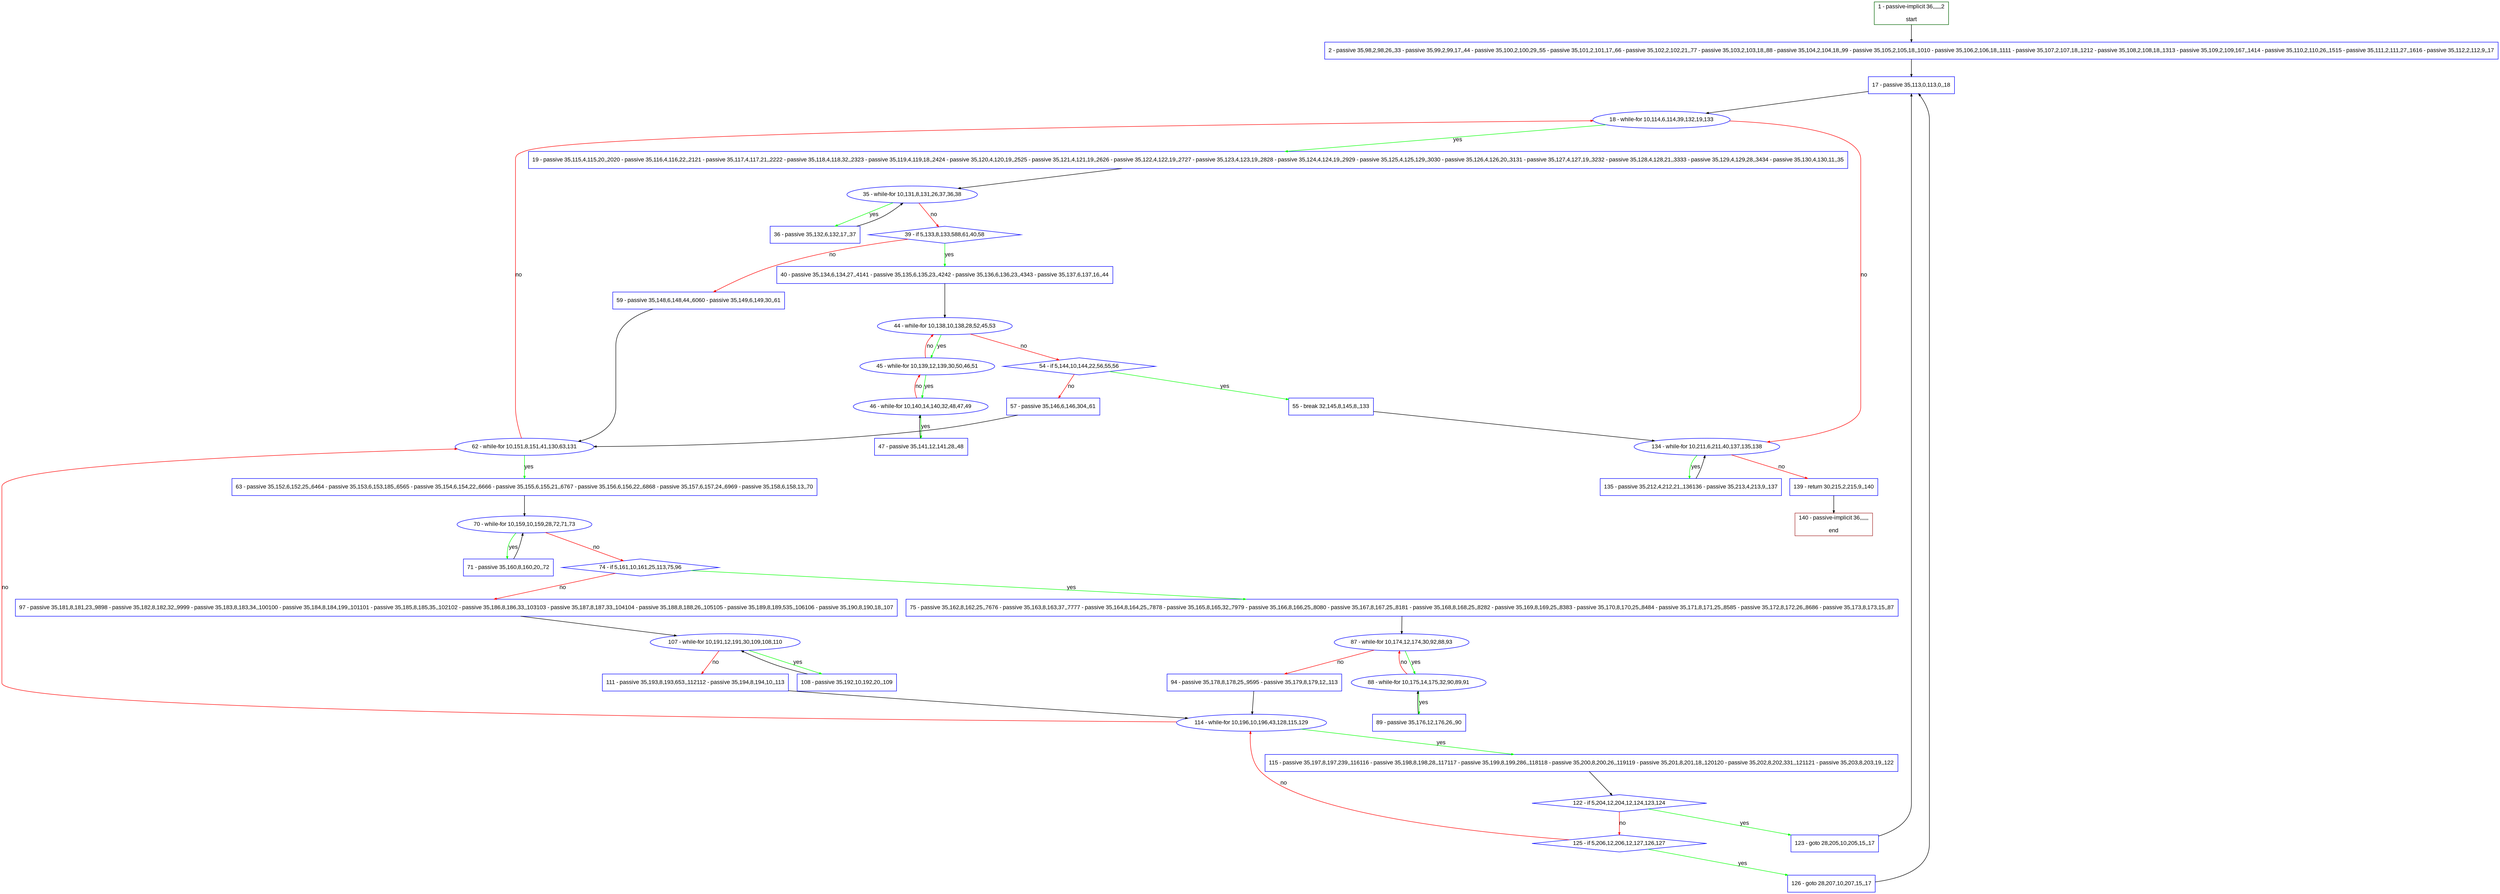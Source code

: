 digraph "" {
  graph [pack="true", label="", fontsize="12", packmode="clust", fontname="Arial", fillcolor="#FFFFCC", bgcolor="white", style="rounded,filled", compound="true"];
  node [node_initialized="no", label="", color="grey", fontsize="12", fillcolor="white", fontname="Arial", style="filled", shape="rectangle", compound="true", fixedsize="false"];
  edge [fontcolor="black", arrowhead="normal", arrowtail="none", arrowsize="0.5", ltail="", label="", color="black", fontsize="12", lhead="", fontname="Arial", dir="forward", compound="true"];
  __N1 [label="2 - passive 35,98,2,98,26,,33 - passive 35,99,2,99,17,,44 - passive 35,100,2,100,29,,55 - passive 35,101,2,101,17,,66 - passive 35,102,2,102,21,,77 - passive 35,103,2,103,18,,88 - passive 35,104,2,104,18,,99 - passive 35,105,2,105,18,,1010 - passive 35,106,2,106,18,,1111 - passive 35,107,2,107,18,,1212 - passive 35,108,2,108,18,,1313 - passive 35,109,2,109,167,,1414 - passive 35,110,2,110,26,,1515 - passive 35,111,2,111,27,,1616 - passive 35,112,2,112,9,,17", color="#0000ff", fillcolor="#ffffff", style="filled", shape="box"];
  __N2 [label="1 - passive-implicit 36,,,,,,2\n\nstart", color="#006400", fillcolor="#ffffff", style="filled", shape="box"];
  __N3 [label="17 - passive 35,113,0,113,0,,18", color="#0000ff", fillcolor="#ffffff", style="filled", shape="box"];
  __N4 [label="18 - while-for 10,114,6,114,39,132,19,133", color="#0000ff", fillcolor="#ffffff", style="filled", shape="oval"];
  __N5 [label="19 - passive 35,115,4,115,20,,2020 - passive 35,116,4,116,22,,2121 - passive 35,117,4,117,21,,2222 - passive 35,118,4,118,32,,2323 - passive 35,119,4,119,18,,2424 - passive 35,120,4,120,19,,2525 - passive 35,121,4,121,19,,2626 - passive 35,122,4,122,19,,2727 - passive 35,123,4,123,19,,2828 - passive 35,124,4,124,19,,2929 - passive 35,125,4,125,129,,3030 - passive 35,126,4,126,20,,3131 - passive 35,127,4,127,19,,3232 - passive 35,128,4,128,21,,3333 - passive 35,129,4,129,28,,3434 - passive 35,130,4,130,11,,35", color="#0000ff", fillcolor="#ffffff", style="filled", shape="box"];
  __N6 [label="134 - while-for 10,211,6,211,40,137,135,138", color="#0000ff", fillcolor="#ffffff", style="filled", shape="oval"];
  __N7 [label="35 - while-for 10,131,8,131,26,37,36,38", color="#0000ff", fillcolor="#ffffff", style="filled", shape="oval"];
  __N8 [label="36 - passive 35,132,6,132,17,,37", color="#0000ff", fillcolor="#ffffff", style="filled", shape="box"];
  __N9 [label="39 - if 5,133,8,133,588,61,40,58", color="#0000ff", fillcolor="#ffffff", style="filled", shape="diamond"];
  __N10 [label="40 - passive 35,134,6,134,27,,4141 - passive 35,135,6,135,23,,4242 - passive 35,136,6,136,23,,4343 - passive 35,137,6,137,16,,44", color="#0000ff", fillcolor="#ffffff", style="filled", shape="box"];
  __N11 [label="59 - passive 35,148,6,148,44,,6060 - passive 35,149,6,149,30,,61", color="#0000ff", fillcolor="#ffffff", style="filled", shape="box"];
  __N12 [label="44 - while-for 10,138,10,138,28,52,45,53", color="#0000ff", fillcolor="#ffffff", style="filled", shape="oval"];
  __N13 [label="45 - while-for 10,139,12,139,30,50,46,51", color="#0000ff", fillcolor="#ffffff", style="filled", shape="oval"];
  __N14 [label="54 - if 5,144,10,144,22,56,55,56", color="#0000ff", fillcolor="#ffffff", style="filled", shape="diamond"];
  __N15 [label="46 - while-for 10,140,14,140,32,48,47,49", color="#0000ff", fillcolor="#ffffff", style="filled", shape="oval"];
  __N16 [label="47 - passive 35,141,12,141,28,,48", color="#0000ff", fillcolor="#ffffff", style="filled", shape="box"];
  __N17 [label="55 - break 32,145,8,145,8,,133", color="#0000ff", fillcolor="#ffffff", style="filled", shape="box"];
  __N18 [label="57 - passive 35,146,6,146,304,,61", color="#0000ff", fillcolor="#ffffff", style="filled", shape="box"];
  __N19 [label="62 - while-for 10,151,8,151,41,130,63,131", color="#0000ff", fillcolor="#ffffff", style="filled", shape="oval"];
  __N20 [label="63 - passive 35,152,6,152,25,,6464 - passive 35,153,6,153,185,,6565 - passive 35,154,6,154,22,,6666 - passive 35,155,6,155,21,,6767 - passive 35,156,6,156,22,,6868 - passive 35,157,6,157,24,,6969 - passive 35,158,6,158,13,,70", color="#0000ff", fillcolor="#ffffff", style="filled", shape="box"];
  __N21 [label="70 - while-for 10,159,10,159,28,72,71,73", color="#0000ff", fillcolor="#ffffff", style="filled", shape="oval"];
  __N22 [label="71 - passive 35,160,8,160,20,,72", color="#0000ff", fillcolor="#ffffff", style="filled", shape="box"];
  __N23 [label="74 - if 5,161,10,161,25,113,75,96", color="#0000ff", fillcolor="#ffffff", style="filled", shape="diamond"];
  __N24 [label="75 - passive 35,162,8,162,25,,7676 - passive 35,163,8,163,37,,7777 - passive 35,164,8,164,25,,7878 - passive 35,165,8,165,32,,7979 - passive 35,166,8,166,25,,8080 - passive 35,167,8,167,25,,8181 - passive 35,168,8,168,25,,8282 - passive 35,169,8,169,25,,8383 - passive 35,170,8,170,25,,8484 - passive 35,171,8,171,25,,8585 - passive 35,172,8,172,26,,8686 - passive 35,173,8,173,15,,87", color="#0000ff", fillcolor="#ffffff", style="filled", shape="box"];
  __N25 [label="97 - passive 35,181,8,181,23,,9898 - passive 35,182,8,182,32,,9999 - passive 35,183,8,183,34,,100100 - passive 35,184,8,184,199,,101101 - passive 35,185,8,185,35,,102102 - passive 35,186,8,186,33,,103103 - passive 35,187,8,187,33,,104104 - passive 35,188,8,188,26,,105105 - passive 35,189,8,189,535,,106106 - passive 35,190,8,190,18,,107", color="#0000ff", fillcolor="#ffffff", style="filled", shape="box"];
  __N26 [label="87 - while-for 10,174,12,174,30,92,88,93", color="#0000ff", fillcolor="#ffffff", style="filled", shape="oval"];
  __N27 [label="88 - while-for 10,175,14,175,32,90,89,91", color="#0000ff", fillcolor="#ffffff", style="filled", shape="oval"];
  __N28 [label="94 - passive 35,178,8,178,25,,9595 - passive 35,179,8,179,12,,113", color="#0000ff", fillcolor="#ffffff", style="filled", shape="box"];
  __N29 [label="89 - passive 35,176,12,176,26,,90", color="#0000ff", fillcolor="#ffffff", style="filled", shape="box"];
  __N30 [label="114 - while-for 10,196,10,196,43,128,115,129", color="#0000ff", fillcolor="#ffffff", style="filled", shape="oval"];
  __N31 [label="107 - while-for 10,191,12,191,30,109,108,110", color="#0000ff", fillcolor="#ffffff", style="filled", shape="oval"];
  __N32 [label="108 - passive 35,192,10,192,20,,109", color="#0000ff", fillcolor="#ffffff", style="filled", shape="box"];
  __N33 [label="111 - passive 35,193,8,193,653,,112112 - passive 35,194,8,194,10,,113", color="#0000ff", fillcolor="#ffffff", style="filled", shape="box"];
  __N34 [label="115 - passive 35,197,8,197,239,,116116 - passive 35,198,8,198,28,,117117 - passive 35,199,8,199,286,,118118 - passive 35,200,8,200,26,,119119 - passive 35,201,8,201,18,,120120 - passive 35,202,8,202,331,,121121 - passive 35,203,8,203,19,,122", color="#0000ff", fillcolor="#ffffff", style="filled", shape="box"];
  __N35 [label="122 - if 5,204,12,204,12,124,123,124", color="#0000ff", fillcolor="#ffffff", style="filled", shape="diamond"];
  __N36 [label="123 - goto 28,205,10,205,15,,17", color="#0000ff", fillcolor="#ffffff", style="filled", shape="box"];
  __N37 [label="125 - if 5,206,12,206,12,127,126,127", color="#0000ff", fillcolor="#ffffff", style="filled", shape="diamond"];
  __N38 [label="126 - goto 28,207,10,207,15,,17", color="#0000ff", fillcolor="#ffffff", style="filled", shape="box"];
  __N39 [label="135 - passive 35,212,4,212,21,,136136 - passive 35,213,4,213,9,,137", color="#0000ff", fillcolor="#ffffff", style="filled", shape="box"];
  __N40 [label="139 - return 30,215,2,215,9,,140", color="#0000ff", fillcolor="#ffffff", style="filled", shape="box"];
  __N41 [label="140 - passive-implicit 36,,,,,,\n\nend", color="#a52a2a", fillcolor="#ffffff", style="filled", shape="box"];
  __N2 -> __N1 [arrowhead="normal", arrowtail="none", color="#000000", label="", dir="forward"];
  __N1 -> __N3 [arrowhead="normal", arrowtail="none", color="#000000", label="", dir="forward"];
  __N3 -> __N4 [arrowhead="normal", arrowtail="none", color="#000000", label="", dir="forward"];
  __N4 -> __N5 [arrowhead="normal", arrowtail="none", color="#00ff00", label="yes", dir="forward"];
  __N4 -> __N6 [arrowhead="normal", arrowtail="none", color="#ff0000", label="no", dir="forward"];
  __N5 -> __N7 [arrowhead="normal", arrowtail="none", color="#000000", label="", dir="forward"];
  __N7 -> __N8 [arrowhead="normal", arrowtail="none", color="#00ff00", label="yes", dir="forward"];
  __N8 -> __N7 [arrowhead="normal", arrowtail="none", color="#000000", label="", dir="forward"];
  __N7 -> __N9 [arrowhead="normal", arrowtail="none", color="#ff0000", label="no", dir="forward"];
  __N9 -> __N10 [arrowhead="normal", arrowtail="none", color="#00ff00", label="yes", dir="forward"];
  __N9 -> __N11 [arrowhead="normal", arrowtail="none", color="#ff0000", label="no", dir="forward"];
  __N10 -> __N12 [arrowhead="normal", arrowtail="none", color="#000000", label="", dir="forward"];
  __N12 -> __N13 [arrowhead="normal", arrowtail="none", color="#00ff00", label="yes", dir="forward"];
  __N13 -> __N12 [arrowhead="normal", arrowtail="none", color="#ff0000", label="no", dir="forward"];
  __N12 -> __N14 [arrowhead="normal", arrowtail="none", color="#ff0000", label="no", dir="forward"];
  __N13 -> __N15 [arrowhead="normal", arrowtail="none", color="#00ff00", label="yes", dir="forward"];
  __N15 -> __N13 [arrowhead="normal", arrowtail="none", color="#ff0000", label="no", dir="forward"];
  __N15 -> __N16 [arrowhead="normal", arrowtail="none", color="#00ff00", label="yes", dir="forward"];
  __N16 -> __N15 [arrowhead="normal", arrowtail="none", color="#000000", label="", dir="forward"];
  __N14 -> __N17 [arrowhead="normal", arrowtail="none", color="#00ff00", label="yes", dir="forward"];
  __N14 -> __N18 [arrowhead="normal", arrowtail="none", color="#ff0000", label="no", dir="forward"];
  __N17 -> __N6 [arrowhead="normal", arrowtail="none", color="#000000", label="", dir="forward"];
  __N18 -> __N19 [arrowhead="normal", arrowtail="none", color="#000000", label="", dir="forward"];
  __N11 -> __N19 [arrowhead="normal", arrowtail="none", color="#000000", label="", dir="forward"];
  __N19 -> __N4 [arrowhead="normal", arrowtail="none", color="#ff0000", label="no", dir="forward"];
  __N19 -> __N20 [arrowhead="normal", arrowtail="none", color="#00ff00", label="yes", dir="forward"];
  __N20 -> __N21 [arrowhead="normal", arrowtail="none", color="#000000", label="", dir="forward"];
  __N21 -> __N22 [arrowhead="normal", arrowtail="none", color="#00ff00", label="yes", dir="forward"];
  __N22 -> __N21 [arrowhead="normal", arrowtail="none", color="#000000", label="", dir="forward"];
  __N21 -> __N23 [arrowhead="normal", arrowtail="none", color="#ff0000", label="no", dir="forward"];
  __N23 -> __N24 [arrowhead="normal", arrowtail="none", color="#00ff00", label="yes", dir="forward"];
  __N23 -> __N25 [arrowhead="normal", arrowtail="none", color="#ff0000", label="no", dir="forward"];
  __N24 -> __N26 [arrowhead="normal", arrowtail="none", color="#000000", label="", dir="forward"];
  __N26 -> __N27 [arrowhead="normal", arrowtail="none", color="#00ff00", label="yes", dir="forward"];
  __N27 -> __N26 [arrowhead="normal", arrowtail="none", color="#ff0000", label="no", dir="forward"];
  __N26 -> __N28 [arrowhead="normal", arrowtail="none", color="#ff0000", label="no", dir="forward"];
  __N27 -> __N29 [arrowhead="normal", arrowtail="none", color="#00ff00", label="yes", dir="forward"];
  __N29 -> __N27 [arrowhead="normal", arrowtail="none", color="#000000", label="", dir="forward"];
  __N28 -> __N30 [arrowhead="normal", arrowtail="none", color="#000000", label="", dir="forward"];
  __N25 -> __N31 [arrowhead="normal", arrowtail="none", color="#000000", label="", dir="forward"];
  __N31 -> __N32 [arrowhead="normal", arrowtail="none", color="#00ff00", label="yes", dir="forward"];
  __N32 -> __N31 [arrowhead="normal", arrowtail="none", color="#000000", label="", dir="forward"];
  __N31 -> __N33 [arrowhead="normal", arrowtail="none", color="#ff0000", label="no", dir="forward"];
  __N33 -> __N30 [arrowhead="normal", arrowtail="none", color="#000000", label="", dir="forward"];
  __N30 -> __N19 [arrowhead="normal", arrowtail="none", color="#ff0000", label="no", dir="forward"];
  __N30 -> __N34 [arrowhead="normal", arrowtail="none", color="#00ff00", label="yes", dir="forward"];
  __N34 -> __N35 [arrowhead="normal", arrowtail="none", color="#000000", label="", dir="forward"];
  __N35 -> __N36 [arrowhead="normal", arrowtail="none", color="#00ff00", label="yes", dir="forward"];
  __N35 -> __N37 [arrowhead="normal", arrowtail="none", color="#ff0000", label="no", dir="forward"];
  __N36 -> __N3 [arrowhead="normal", arrowtail="none", color="#000000", label="", dir="forward"];
  __N37 -> __N30 [arrowhead="normal", arrowtail="none", color="#ff0000", label="no", dir="forward"];
  __N37 -> __N38 [arrowhead="normal", arrowtail="none", color="#00ff00", label="yes", dir="forward"];
  __N38 -> __N3 [arrowhead="normal", arrowtail="none", color="#000000", label="", dir="forward"];
  __N6 -> __N39 [arrowhead="normal", arrowtail="none", color="#00ff00", label="yes", dir="forward"];
  __N39 -> __N6 [arrowhead="normal", arrowtail="none", color="#000000", label="", dir="forward"];
  __N6 -> __N40 [arrowhead="normal", arrowtail="none", color="#ff0000", label="no", dir="forward"];
  __N40 -> __N41 [arrowhead="normal", arrowtail="none", color="#000000", label="", dir="forward"];
}
